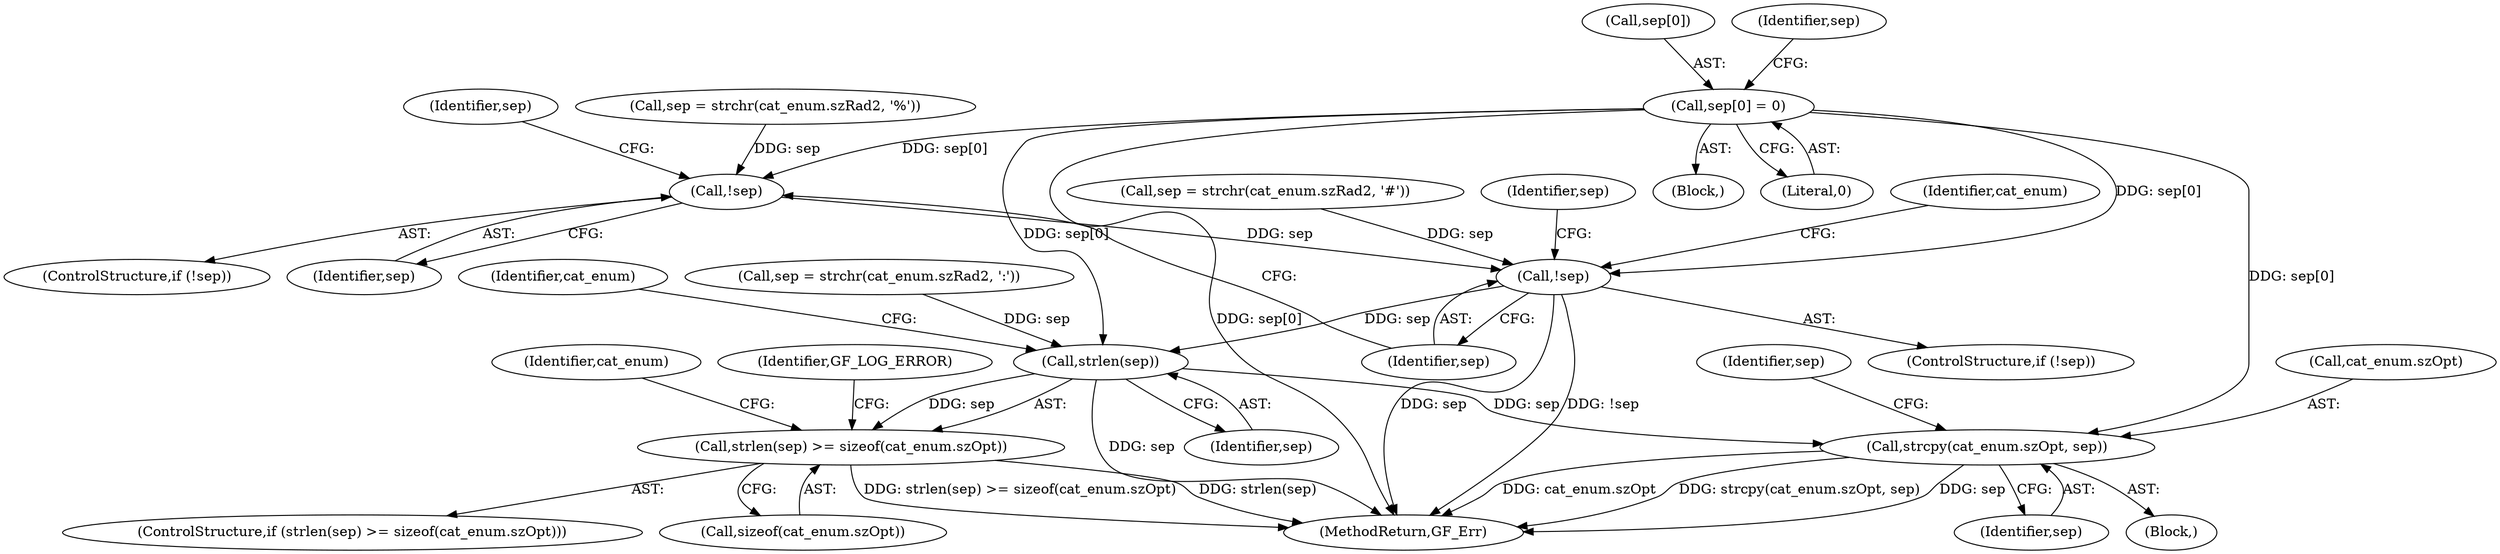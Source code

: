 digraph "0_gpac_35ab4475a7df9b2a4bcab235e379c0c3ec543658@array" {
"1000293" [label="(Call,sep[0] = 0)"];
"1000306" [label="(Call,!sep)"];
"1000316" [label="(Call,!sep)"];
"1000335" [label="(Call,strlen(sep))"];
"1000334" [label="(Call,strlen(sep) >= sizeof(cat_enum.szOpt))"];
"1000350" [label="(Call,strcpy(cat_enum.szOpt, sep))"];
"1000306" [label="(Call,!sep)"];
"1000336" [label="(Identifier,sep)"];
"1000333" [label="(ControlStructure,if (strlen(sep) >= sizeof(cat_enum.szOpt)))"];
"1000316" [label="(Call,!sep)"];
"1000309" [label="(Identifier,sep)"];
"1000315" [label="(ControlStructure,if (!sep))"];
"1000351" [label="(Call,cat_enum.szOpt)"];
"1000110" [label="(Block,)"];
"1000318" [label="(Call,sep = strchr(cat_enum.szRad2, ':'))"];
"1000294" [label="(Call,sep[0])"];
"1000293" [label="(Call,sep[0] = 0)"];
"1000327" [label="(Identifier,cat_enum)"];
"1000298" [label="(Call,sep = strchr(cat_enum.szRad2, '%'))"];
"1000307" [label="(Identifier,sep)"];
"1000354" [label="(Identifier,sep)"];
"1000317" [label="(Identifier,sep)"];
"1000357" [label="(Identifier,sep)"];
"1000299" [label="(Identifier,sep)"];
"1000308" [label="(Call,sep = strchr(cat_enum.szRad2, '#'))"];
"1000334" [label="(Call,strlen(sep) >= sizeof(cat_enum.szOpt))"];
"1000305" [label="(ControlStructure,if (!sep))"];
"1000337" [label="(Call,sizeof(cat_enum.szOpt))"];
"1000335" [label="(Call,strlen(sep))"];
"1000352" [label="(Identifier,cat_enum)"];
"1000370" [label="(MethodReturn,GF_Err)"];
"1000319" [label="(Identifier,sep)"];
"1000332" [label="(Block,)"];
"1000343" [label="(Identifier,GF_LOG_ERROR)"];
"1000350" [label="(Call,strcpy(cat_enum.szOpt, sep))"];
"1000297" [label="(Literal,0)"];
"1000339" [label="(Identifier,cat_enum)"];
"1000293" -> "1000110"  [label="AST: "];
"1000293" -> "1000297"  [label="CFG: "];
"1000294" -> "1000293"  [label="AST: "];
"1000297" -> "1000293"  [label="AST: "];
"1000299" -> "1000293"  [label="CFG: "];
"1000293" -> "1000370"  [label="DDG: sep[0]"];
"1000293" -> "1000306"  [label="DDG: sep[0]"];
"1000293" -> "1000316"  [label="DDG: sep[0]"];
"1000293" -> "1000335"  [label="DDG: sep[0]"];
"1000293" -> "1000350"  [label="DDG: sep[0]"];
"1000306" -> "1000305"  [label="AST: "];
"1000306" -> "1000307"  [label="CFG: "];
"1000307" -> "1000306"  [label="AST: "];
"1000309" -> "1000306"  [label="CFG: "];
"1000317" -> "1000306"  [label="CFG: "];
"1000298" -> "1000306"  [label="DDG: sep"];
"1000306" -> "1000316"  [label="DDG: sep"];
"1000316" -> "1000315"  [label="AST: "];
"1000316" -> "1000317"  [label="CFG: "];
"1000317" -> "1000316"  [label="AST: "];
"1000319" -> "1000316"  [label="CFG: "];
"1000327" -> "1000316"  [label="CFG: "];
"1000316" -> "1000370"  [label="DDG: !sep"];
"1000316" -> "1000370"  [label="DDG: sep"];
"1000308" -> "1000316"  [label="DDG: sep"];
"1000316" -> "1000335"  [label="DDG: sep"];
"1000335" -> "1000334"  [label="AST: "];
"1000335" -> "1000336"  [label="CFG: "];
"1000336" -> "1000335"  [label="AST: "];
"1000339" -> "1000335"  [label="CFG: "];
"1000335" -> "1000370"  [label="DDG: sep"];
"1000335" -> "1000334"  [label="DDG: sep"];
"1000318" -> "1000335"  [label="DDG: sep"];
"1000335" -> "1000350"  [label="DDG: sep"];
"1000334" -> "1000333"  [label="AST: "];
"1000334" -> "1000337"  [label="CFG: "];
"1000337" -> "1000334"  [label="AST: "];
"1000343" -> "1000334"  [label="CFG: "];
"1000352" -> "1000334"  [label="CFG: "];
"1000334" -> "1000370"  [label="DDG: strlen(sep) >= sizeof(cat_enum.szOpt)"];
"1000334" -> "1000370"  [label="DDG: strlen(sep)"];
"1000350" -> "1000332"  [label="AST: "];
"1000350" -> "1000354"  [label="CFG: "];
"1000351" -> "1000350"  [label="AST: "];
"1000354" -> "1000350"  [label="AST: "];
"1000357" -> "1000350"  [label="CFG: "];
"1000350" -> "1000370"  [label="DDG: cat_enum.szOpt"];
"1000350" -> "1000370"  [label="DDG: strcpy(cat_enum.szOpt, sep)"];
"1000350" -> "1000370"  [label="DDG: sep"];
}
